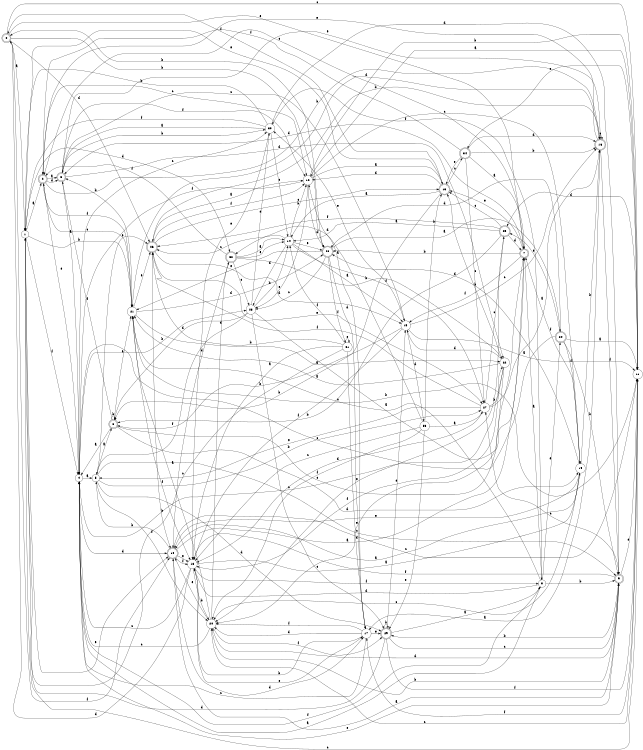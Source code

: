 digraph n28_9 {
__start0 [label="" shape="none"];

rankdir=LR;
size="8,5";

s0 [style="rounded,filled", color="black", fillcolor="white" shape="doublecircle", label="0"];
s1 [style="filled", color="black", fillcolor="white" shape="circle", label="1"];
s2 [style="rounded,filled", color="black", fillcolor="white" shape="doublecircle", label="2"];
s3 [style="rounded,filled", color="black", fillcolor="white" shape="doublecircle", label="3"];
s4 [style="filled", color="black", fillcolor="white" shape="circle", label="4"];
s5 [style="filled", color="black", fillcolor="white" shape="circle", label="5"];
s6 [style="rounded,filled", color="black", fillcolor="white" shape="doublecircle", label="6"];
s7 [style="rounded,filled", color="black", fillcolor="white" shape="doublecircle", label="7"];
s8 [style="filled", color="black", fillcolor="white" shape="circle", label="8"];
s9 [style="rounded,filled", color="black", fillcolor="white" shape="doublecircle", label="9"];
s10 [style="rounded,filled", color="black", fillcolor="white" shape="doublecircle", label="10"];
s11 [style="filled", color="black", fillcolor="white" shape="circle", label="11"];
s12 [style="filled", color="black", fillcolor="white" shape="circle", label="12"];
s13 [style="rounded,filled", color="black", fillcolor="white" shape="doublecircle", label="13"];
s14 [style="filled", color="black", fillcolor="white" shape="circle", label="14"];
s15 [style="filled", color="black", fillcolor="white" shape="circle", label="15"];
s16 [style="rounded,filled", color="black", fillcolor="white" shape="doublecircle", label="16"];
s17 [style="filled", color="black", fillcolor="white" shape="circle", label="17"];
s18 [style="filled", color="black", fillcolor="white" shape="circle", label="18"];
s19 [style="filled", color="black", fillcolor="white" shape="circle", label="19"];
s20 [style="filled", color="black", fillcolor="white" shape="circle", label="20"];
s21 [style="filled", color="black", fillcolor="white" shape="circle", label="21"];
s22 [style="filled", color="black", fillcolor="white" shape="circle", label="22"];
s23 [style="rounded,filled", color="black", fillcolor="white" shape="doublecircle", label="23"];
s24 [style="rounded,filled", color="black", fillcolor="white" shape="doublecircle", label="24"];
s25 [style="rounded,filled", color="black", fillcolor="white" shape="doublecircle", label="25"];
s26 [style="rounded,filled", color="black", fillcolor="white" shape="doublecircle", label="26"];
s27 [style="filled", color="black", fillcolor="white" shape="circle", label="27"];
s28 [style="filled", color="black", fillcolor="white" shape="circle", label="28"];
s29 [style="rounded,filled", color="black", fillcolor="white" shape="doublecircle", label="29"];
s30 [style="filled", color="black", fillcolor="white" shape="circle", label="30"];
s31 [style="filled", color="black", fillcolor="white" shape="circle", label="31"];
s32 [style="rounded,filled", color="black", fillcolor="white" shape="doublecircle", label="32"];
s33 [style="filled", color="black", fillcolor="white" shape="circle", label="33"];
s34 [style="rounded,filled", color="black", fillcolor="white" shape="doublecircle", label="34"];
s0 -> s1 [label="a"];
s0 -> s23 [label="b"];
s0 -> s11 [label="c"];
s0 -> s26 [label="d"];
s0 -> s7 [label="e"];
s0 -> s10 [label="f"];
s1 -> s2 [label="a"];
s1 -> s21 [label="b"];
s1 -> s11 [label="c"];
s1 -> s32 [label="d"];
s1 -> s10 [label="e"];
s1 -> s4 [label="f"];
s2 -> s3 [label="a"];
s2 -> s16 [label="b"];
s2 -> s12 [label="c"];
s2 -> s3 [label="d"];
s2 -> s4 [label="e"];
s2 -> s21 [label="f"];
s3 -> s4 [label="a"];
s3 -> s30 [label="b"];
s3 -> s15 [label="c"];
s3 -> s22 [label="d"];
s3 -> s16 [label="e"];
s3 -> s12 [label="f"];
s4 -> s5 [label="a"];
s4 -> s28 [label="b"];
s4 -> s30 [label="c"];
s4 -> s10 [label="d"];
s4 -> s9 [label="e"];
s4 -> s8 [label="f"];
s5 -> s6 [label="a"];
s5 -> s27 [label="b"];
s5 -> s9 [label="c"];
s5 -> s29 [label="d"];
s5 -> s26 [label="e"];
s5 -> s20 [label="f"];
s6 -> s4 [label="a"];
s6 -> s6 [label="b"];
s6 -> s7 [label="c"];
s6 -> s19 [label="d"];
s6 -> s21 [label="e"];
s6 -> s3 [label="f"];
s7 -> s8 [label="a"];
s7 -> s23 [label="b"];
s7 -> s2 [label="c"];
s7 -> s3 [label="d"];
s7 -> s13 [label="e"];
s7 -> s15 [label="f"];
s8 -> s4 [label="a"];
s8 -> s9 [label="b"];
s8 -> s21 [label="c"];
s8 -> s18 [label="d"];
s8 -> s24 [label="e"];
s8 -> s30 [label="f"];
s9 -> s10 [label="a"];
s9 -> s29 [label="b"];
s9 -> s27 [label="c"];
s9 -> s20 [label="d"];
s9 -> s11 [label="e"];
s9 -> s18 [label="f"];
s10 -> s7 [label="a"];
s10 -> s5 [label="b"];
s10 -> s11 [label="c"];
s10 -> s17 [label="d"];
s10 -> s18 [label="e"];
s10 -> s18 [label="f"];
s11 -> s12 [label="a"];
s11 -> s21 [label="b"];
s11 -> s20 [label="c"];
s11 -> s25 [label="d"];
s11 -> s34 [label="e"];
s11 -> s17 [label="f"];
s12 -> s13 [label="a"];
s12 -> s11 [label="b"];
s12 -> s19 [label="c"];
s12 -> s23 [label="d"];
s12 -> s28 [label="e"];
s12 -> s4 [label="f"];
s13 -> s14 [label="a"];
s13 -> s6 [label="b"];
s13 -> s34 [label="c"];
s13 -> s12 [label="d"];
s13 -> s1 [label="e"];
s13 -> s0 [label="f"];
s14 -> s15 [label="a"];
s14 -> s12 [label="b"];
s14 -> s26 [label="c"];
s14 -> s28 [label="d"];
s14 -> s23 [label="e"];
s14 -> s27 [label="f"];
s15 -> s11 [label="a"];
s15 -> s6 [label="b"];
s15 -> s16 [label="c"];
s15 -> s33 [label="d"];
s15 -> s30 [label="e"];
s15 -> s18 [label="f"];
s16 -> s17 [label="a"];
s16 -> s26 [label="b"];
s16 -> s16 [label="c"];
s16 -> s21 [label="d"];
s16 -> s2 [label="e"];
s16 -> s9 [label="f"];
s17 -> s12 [label="a"];
s17 -> s18 [label="b"];
s17 -> s4 [label="c"];
s17 -> s20 [label="d"];
s17 -> s29 [label="e"];
s17 -> s20 [label="f"];
s18 -> s19 [label="a"];
s18 -> s20 [label="b"];
s18 -> s4 [label="c"];
s18 -> s0 [label="d"];
s18 -> s17 [label="e"];
s18 -> s8 [label="f"];
s19 -> s10 [label="a"];
s19 -> s16 [label="b"];
s19 -> s20 [label="c"];
s19 -> s23 [label="d"];
s19 -> s10 [label="e"];
s19 -> s7 [label="f"];
s20 -> s21 [label="a"];
s20 -> s9 [label="b"];
s20 -> s4 [label="c"];
s20 -> s32 [label="d"];
s20 -> s10 [label="e"];
s20 -> s29 [label="f"];
s21 -> s22 [label="a"];
s21 -> s3 [label="b"];
s21 -> s2 [label="c"];
s21 -> s23 [label="d"];
s21 -> s26 [label="e"];
s21 -> s18 [label="f"];
s22 -> s21 [label="a"];
s22 -> s13 [label="b"];
s22 -> s4 [label="c"];
s22 -> s15 [label="d"];
s22 -> s20 [label="e"];
s22 -> s18 [label="f"];
s23 -> s24 [label="a"];
s23 -> s0 [label="b"];
s23 -> s28 [label="c"];
s23 -> s17 [label="d"];
s23 -> s21 [label="e"];
s23 -> s31 [label="f"];
s24 -> s11 [label="a"];
s24 -> s9 [label="b"];
s24 -> s4 [label="c"];
s24 -> s23 [label="d"];
s24 -> s25 [label="e"];
s24 -> s19 [label="f"];
s25 -> s14 [label="a"];
s25 -> s6 [label="b"];
s25 -> s13 [label="c"];
s25 -> s7 [label="d"];
s25 -> s20 [label="e"];
s25 -> s26 [label="f"];
s26 -> s12 [label="a"];
s26 -> s10 [label="b"];
s26 -> s13 [label="c"];
s26 -> s15 [label="d"];
s26 -> s27 [label="e"];
s26 -> s12 [label="f"];
s27 -> s16 [label="a"];
s27 -> s22 [label="b"];
s27 -> s25 [label="c"];
s27 -> s18 [label="d"];
s27 -> s5 [label="e"];
s27 -> s26 [label="f"];
s28 -> s7 [label="a"];
s28 -> s14 [label="b"];
s28 -> s29 [label="c"];
s28 -> s6 [label="d"];
s28 -> s30 [label="e"];
s28 -> s5 [label="f"];
s29 -> s8 [label="a"];
s29 -> s29 [label="b"];
s29 -> s9 [label="c"];
s29 -> s1 [label="d"];
s29 -> s15 [label="e"];
s29 -> s11 [label="f"];
s30 -> s3 [label="a"];
s30 -> s1 [label="b"];
s30 -> s14 [label="c"];
s30 -> s9 [label="d"];
s30 -> s18 [label="e"];
s30 -> s1 [label="f"];
s31 -> s18 [label="a"];
s31 -> s26 [label="b"];
s31 -> s1 [label="c"];
s31 -> s17 [label="d"];
s31 -> s31 [label="e"];
s31 -> s14 [label="f"];
s32 -> s14 [label="a"];
s32 -> s22 [label="b"];
s32 -> s28 [label="c"];
s32 -> s10 [label="d"];
s32 -> s14 [label="e"];
s32 -> s2 [label="f"];
s33 -> s27 [label="a"];
s33 -> s13 [label="b"];
s33 -> s18 [label="c"];
s33 -> s32 [label="d"];
s33 -> s29 [label="e"];
s33 -> s20 [label="f"];
s34 -> s7 [label="a"];
s34 -> s16 [label="b"];
s34 -> s27 [label="c"];
s34 -> s16 [label="d"];
s34 -> s13 [label="e"];
s34 -> s2 [label="f"];

}